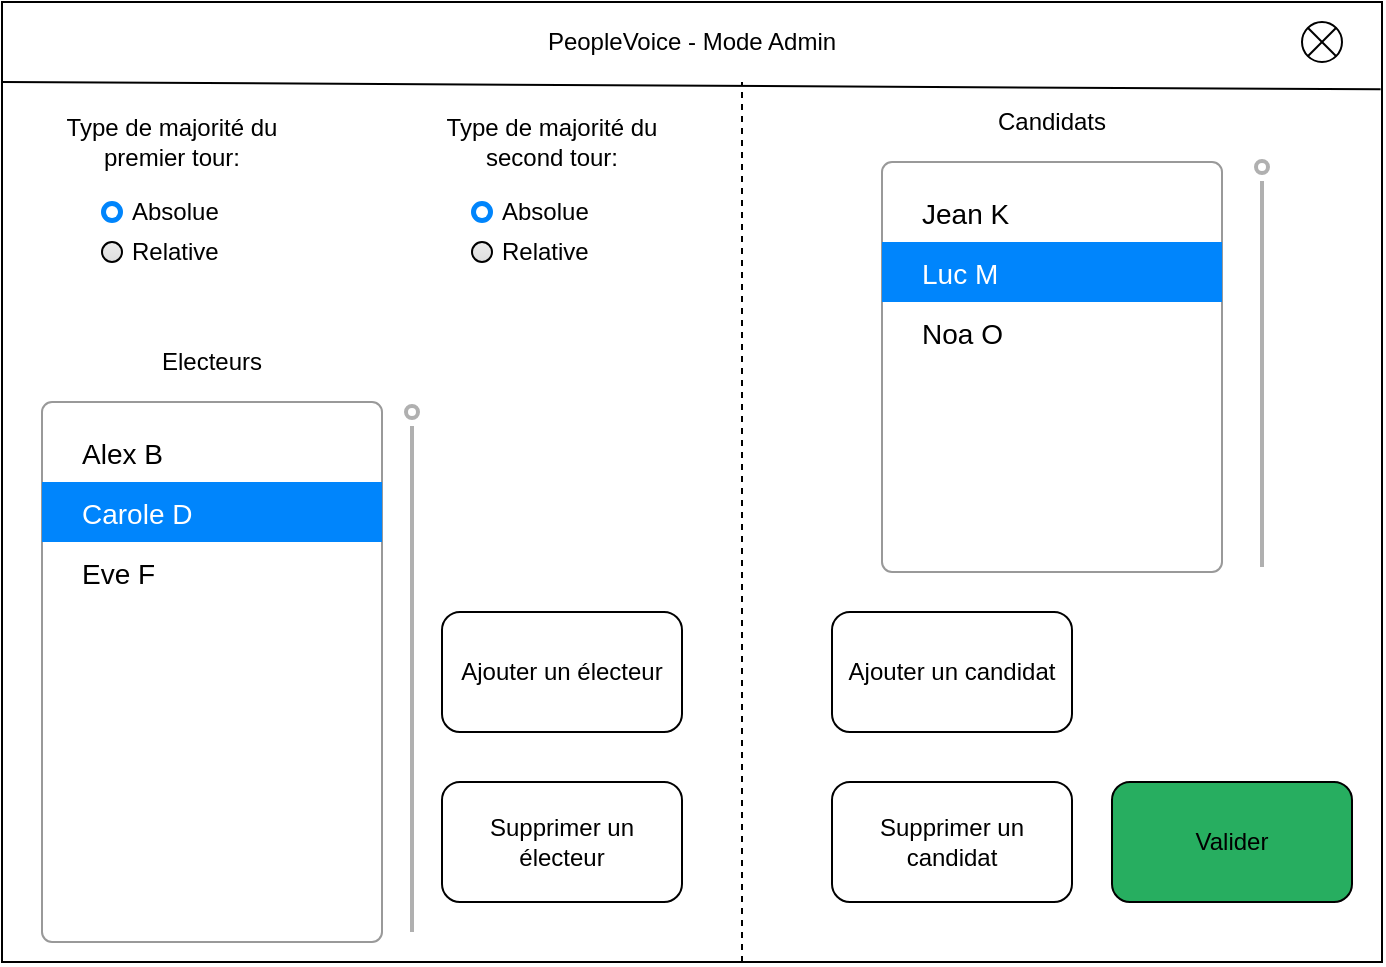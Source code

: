 <mxfile version="12.9.3" type="device"><diagram id="k2iOEoe6Rowrbc4Bl6ii" name="Page-1"><mxGraphModel dx="1146" dy="563" grid="1" gridSize="10" guides="1" tooltips="1" connect="1" arrows="1" fold="1" page="1" pageScale="1" pageWidth="827" pageHeight="1169" math="0" shadow="0"><root><mxCell id="0"/><mxCell id="1" parent="0"/><mxCell id="E3MxcOnjNupOjxuav4xT-1" value="" style="rounded=0;whiteSpace=wrap;html=1;" vertex="1" parent="1"><mxGeometry x="150" y="160" width="690" height="480" as="geometry"/></mxCell><mxCell id="E3MxcOnjNupOjxuav4xT-3" value="" style="endArrow=none;html=1;entryX=0.999;entryY=0.091;entryDx=0;entryDy=0;entryPerimeter=0;" edge="1" parent="1" target="E3MxcOnjNupOjxuav4xT-1"><mxGeometry width="50" height="50" relative="1" as="geometry"><mxPoint x="150" y="200" as="sourcePoint"/><mxPoint x="200" y="150" as="targetPoint"/></mxGeometry></mxCell><mxCell id="E3MxcOnjNupOjxuav4xT-4" value="PeopleVoice - Mode Admin" style="text;html=1;strokeColor=none;fillColor=none;align=center;verticalAlign=middle;whiteSpace=wrap;rounded=0;" vertex="1" parent="1"><mxGeometry x="420" y="170" width="150" height="20" as="geometry"/></mxCell><mxCell id="E3MxcOnjNupOjxuav4xT-5" value="" style="shape=sumEllipse;perimeter=ellipsePerimeter;whiteSpace=wrap;html=1;backgroundOutline=1;" vertex="1" parent="1"><mxGeometry x="800" y="170" width="20" height="20" as="geometry"/></mxCell><mxCell id="E3MxcOnjNupOjxuav4xT-7" value="Absolue" style="html=1;shadow=0;dashed=0;shape=mxgraph.bootstrap.radioButton2;labelPosition=right;verticalLabelPosition=middle;align=left;verticalAlign=middle;gradientColor=#DEDEDE;fillColor=#EDEDED;checked=1;spacing=5;checkedFill=#0085FC;checkedStroke=#ffffff;" vertex="1" parent="1"><mxGeometry x="200" y="260" width="10" height="10" as="geometry"/></mxCell><mxCell id="E3MxcOnjNupOjxuav4xT-8" value="Relative" style="html=1;shadow=0;dashed=0;shape=mxgraph.bootstrap.radioButton2;labelPosition=right;verticalLabelPosition=middle;align=left;verticalAlign=middle;gradientColor=#DEDEDE;fillColor=#EDEDED;checked=0;spacing=5;checkedFill=#0085FC;checkedStroke=#ffffff;" vertex="1" parent="1"><mxGeometry x="200" y="280" width="10" height="10" as="geometry"/></mxCell><mxCell id="E3MxcOnjNupOjxuav4xT-10" value="Absolue" style="html=1;shadow=0;dashed=0;shape=mxgraph.bootstrap.radioButton2;labelPosition=right;verticalLabelPosition=middle;align=left;verticalAlign=middle;gradientColor=#DEDEDE;fillColor=#EDEDED;checked=1;spacing=5;checkedFill=#0085FC;checkedStroke=#ffffff;" vertex="1" parent="1"><mxGeometry x="385" y="260" width="10" height="10" as="geometry"/></mxCell><mxCell id="E3MxcOnjNupOjxuav4xT-11" value="Relative" style="html=1;shadow=0;dashed=0;shape=mxgraph.bootstrap.radioButton2;labelPosition=right;verticalLabelPosition=middle;align=left;verticalAlign=middle;gradientColor=#DEDEDE;fillColor=#EDEDED;checked=0;spacing=5;checkedFill=#0085FC;checkedStroke=#ffffff;" vertex="1" parent="1"><mxGeometry x="385" y="280" width="10" height="10" as="geometry"/></mxCell><mxCell id="E3MxcOnjNupOjxuav4xT-13" value="Type de majorité du premier tour:" style="text;html=1;strokeColor=none;fillColor=none;align=center;verticalAlign=middle;whiteSpace=wrap;rounded=0;" vertex="1" parent="1"><mxGeometry x="160" y="220" width="150" height="20" as="geometry"/></mxCell><mxCell id="E3MxcOnjNupOjxuav4xT-14" value="Type de majorité du second&amp;nbsp;tour:" style="text;html=1;strokeColor=none;fillColor=none;align=center;verticalAlign=middle;whiteSpace=wrap;rounded=0;" vertex="1" parent="1"><mxGeometry x="350" y="220" width="150" height="20" as="geometry"/></mxCell><mxCell id="E3MxcOnjNupOjxuav4xT-16" value="" style="html=1;shadow=0;dashed=0;shape=mxgraph.bootstrap.rrect;rSize=5;fillColor=#ffffff;strokeColor=#999999;" vertex="1" parent="1"><mxGeometry x="170" y="360" width="170" height="270" as="geometry"/></mxCell><mxCell id="E3MxcOnjNupOjxuav4xT-17" value="Alex B" style="fillColor=none;strokeColor=none;align=left;spacing=20;fontSize=14;" vertex="1" parent="E3MxcOnjNupOjxuav4xT-16"><mxGeometry width="170" height="30" relative="1" as="geometry"><mxPoint y="10" as="offset"/></mxGeometry></mxCell><mxCell id="E3MxcOnjNupOjxuav4xT-18" value="Carole D" style="fillColor=#0085FC;strokeColor=none;fontColor=#ffffff;align=left;spacing=20;fontSize=14;" vertex="1" parent="E3MxcOnjNupOjxuav4xT-16"><mxGeometry width="170" height="30" relative="1" as="geometry"><mxPoint y="40" as="offset"/></mxGeometry></mxCell><mxCell id="E3MxcOnjNupOjxuav4xT-19" value="Eve F" style="fillColor=none;strokeColor=none;align=left;spacing=20;fontSize=14;" vertex="1" parent="E3MxcOnjNupOjxuav4xT-16"><mxGeometry width="170" height="30" relative="1" as="geometry"><mxPoint y="70" as="offset"/></mxGeometry></mxCell><mxCell id="E3MxcOnjNupOjxuav4xT-20" value="" style="dashed=0;verticalLabelPosition=bottom;verticalAlign=top;align=center;shape=mxgraph.gmdl.sliderDisabled2;strokeColor=#b0b0b0;strokeWidth=2;fillColor=none;handleSize=6;shadow=0;hPos=0;rotation=90;" vertex="1" parent="1"><mxGeometry x="225" y="485" width="260" height="20" as="geometry"/></mxCell><mxCell id="E3MxcOnjNupOjxuav4xT-21" value="Ajouter un électeur" style="rounded=1;whiteSpace=wrap;html=1;" vertex="1" parent="1"><mxGeometry x="370" y="465" width="120" height="60" as="geometry"/></mxCell><mxCell id="E3MxcOnjNupOjxuav4xT-22" value="Supprimer un électeur" style="rounded=1;whiteSpace=wrap;html=1;" vertex="1" parent="1"><mxGeometry x="370" y="550" width="120" height="60" as="geometry"/></mxCell><mxCell id="E3MxcOnjNupOjxuav4xT-23" value="" style="html=1;shadow=0;dashed=0;shape=mxgraph.bootstrap.rrect;rSize=5;fillColor=#ffffff;strokeColor=#999999;" vertex="1" parent="1"><mxGeometry x="590" y="240" width="170" height="205" as="geometry"/></mxCell><mxCell id="E3MxcOnjNupOjxuav4xT-24" value="Jean K" style="fillColor=none;strokeColor=none;align=left;spacing=20;fontSize=14;" vertex="1" parent="E3MxcOnjNupOjxuav4xT-23"><mxGeometry width="170" height="30" relative="1" as="geometry"><mxPoint y="10" as="offset"/></mxGeometry></mxCell><mxCell id="E3MxcOnjNupOjxuav4xT-25" value="Luc M" style="fillColor=#0085FC;strokeColor=none;fontColor=#ffffff;align=left;spacing=20;fontSize=14;" vertex="1" parent="E3MxcOnjNupOjxuav4xT-23"><mxGeometry width="170" height="30" relative="1" as="geometry"><mxPoint y="40" as="offset"/></mxGeometry></mxCell><mxCell id="E3MxcOnjNupOjxuav4xT-26" value="Noa O" style="fillColor=none;strokeColor=none;align=left;spacing=20;fontSize=14;" vertex="1" parent="E3MxcOnjNupOjxuav4xT-23"><mxGeometry width="170" height="30" relative="1" as="geometry"><mxPoint y="70" as="offset"/></mxGeometry></mxCell><mxCell id="E3MxcOnjNupOjxuav4xT-29" value="" style="endArrow=none;dashed=1;html=1;" edge="1" parent="1"><mxGeometry width="50" height="50" relative="1" as="geometry"><mxPoint x="520" y="640" as="sourcePoint"/><mxPoint x="520" y="200" as="targetPoint"/></mxGeometry></mxCell><mxCell id="E3MxcOnjNupOjxuav4xT-30" value="Electeurs" style="text;html=1;strokeColor=none;fillColor=none;align=center;verticalAlign=middle;whiteSpace=wrap;rounded=0;" vertex="1" parent="1"><mxGeometry x="235" y="330" width="40" height="20" as="geometry"/></mxCell><mxCell id="E3MxcOnjNupOjxuav4xT-31" value="Ajouter un candidat" style="rounded=1;whiteSpace=wrap;html=1;" vertex="1" parent="1"><mxGeometry x="565" y="465" width="120" height="60" as="geometry"/></mxCell><mxCell id="E3MxcOnjNupOjxuav4xT-32" value="Supprimer un candidat" style="rounded=1;whiteSpace=wrap;html=1;" vertex="1" parent="1"><mxGeometry x="565" y="550" width="120" height="60" as="geometry"/></mxCell><mxCell id="E3MxcOnjNupOjxuav4xT-35" value="Valider" style="rounded=1;whiteSpace=wrap;html=1;backgroundOutline=0;fillColor=#27ae60;" vertex="1" parent="1"><mxGeometry x="705" y="550" width="120" height="60" as="geometry"/></mxCell><mxCell id="E3MxcOnjNupOjxuav4xT-37" value="" style="dashed=0;verticalLabelPosition=bottom;verticalAlign=top;align=center;shape=mxgraph.gmdl.sliderDisabled2;strokeColor=#b0b0b0;strokeWidth=2;fillColor=none;handleSize=6;shadow=0;hPos=0;rotation=90;" vertex="1" parent="1"><mxGeometry x="680" y="332.5" width="200" height="20" as="geometry"/></mxCell><mxCell id="E3MxcOnjNupOjxuav4xT-38" value="Candidats" style="text;html=1;strokeColor=none;fillColor=none;align=center;verticalAlign=middle;whiteSpace=wrap;rounded=0;" vertex="1" parent="1"><mxGeometry x="655" y="210" width="40" height="20" as="geometry"/></mxCell></root></mxGraphModel></diagram></mxfile>